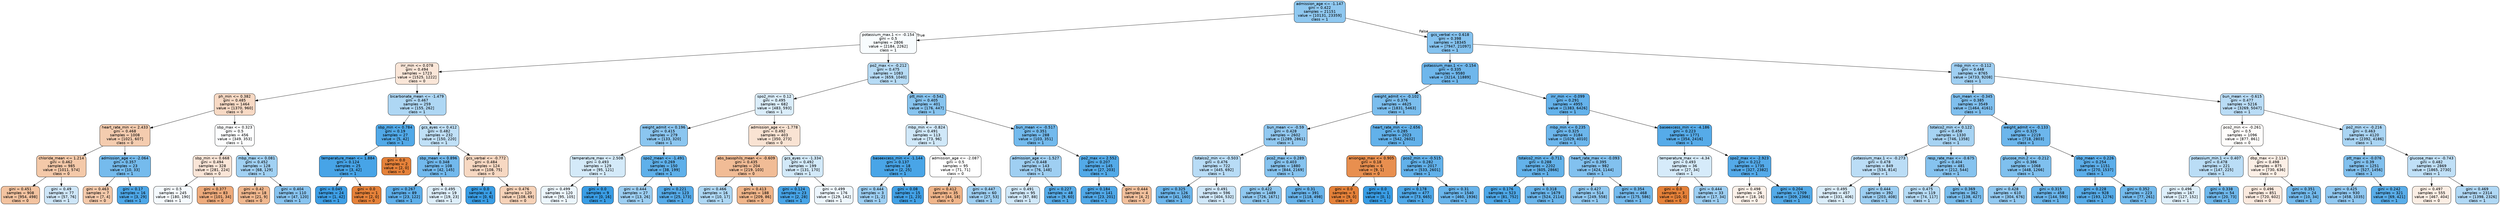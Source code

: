 digraph Tree {
node [shape=box, style="filled, rounded", color="black", fontname="helvetica"] ;
edge [fontname="helvetica"] ;
0 [label="admission_age <= -1.147\ngini = 0.422\nsamples = 21151\nvalue = [10131, 23359]\nclass = 1", fillcolor="#8fc8f0"] ;
1 [label="potassium_max.1 <= -0.154\ngini = 0.5\nsamples = 2806\nvalue = [2184, 2262]\nclass = 1", fillcolor="#f8fcfe"] ;
0 -> 1 [labeldistance=2.5, labelangle=45, headlabel="True"] ;
2 [label="inr_min <= 0.078\ngini = 0.494\nsamples = 1723\nvalue = [1525, 1222]\nclass = 0", fillcolor="#fae6d8"] ;
1 -> 2 ;
3 [label="ph_min <= 0.382\ngini = 0.485\nsamples = 1464\nvalue = [1370, 960]\nclass = 0", fillcolor="#f7d9c4"] ;
2 -> 3 ;
4 [label="heart_rate_min <= 2.433\ngini = 0.468\nsamples = 1008\nvalue = [1021, 607]\nclass = 0", fillcolor="#f4ccaf"] ;
3 -> 4 ;
5 [label="chloride_mean <= 1.214\ngini = 0.462\nsamples = 985\nvalue = [1011, 574]\nclass = 0", fillcolor="#f4c9a9"] ;
4 -> 5 ;
6 [label="gini = 0.451\nsamples = 908\nvalue = [954, 498]\nclass = 0", fillcolor="#f3c3a0"] ;
5 -> 6 ;
7 [label="gini = 0.49\nsamples = 77\nvalue = [57, 76]\nclass = 1", fillcolor="#cee6f8"] ;
5 -> 7 ;
8 [label="admission_age <= -2.064\ngini = 0.357\nsamples = 23\nvalue = [10, 33]\nclass = 1", fillcolor="#75bbed"] ;
4 -> 8 ;
9 [label="gini = 0.463\nsamples = 7\nvalue = [7, 4]\nclass = 0", fillcolor="#f4c9aa"] ;
8 -> 9 ;
10 [label="gini = 0.17\nsamples = 16\nvalue = [3, 29]\nclass = 1", fillcolor="#4da7e8"] ;
8 -> 10 ;
11 [label="sbp_max <= 0.323\ngini = 0.5\nsamples = 456\nvalue = [349, 353]\nclass = 1", fillcolor="#fdfeff"] ;
3 -> 11 ;
12 [label="sbp_min <= 0.668\ngini = 0.494\nsamples = 328\nvalue = [281, 224]\nclass = 0", fillcolor="#fae5d7"] ;
11 -> 12 ;
13 [label="gini = 0.5\nsamples = 245\nvalue = [180, 190]\nclass = 1", fillcolor="#f5fafe"] ;
12 -> 13 ;
14 [label="gini = 0.377\nsamples = 83\nvalue = [101, 34]\nclass = 0", fillcolor="#eeab7c"] ;
12 -> 14 ;
15 [label="mbp_max <= 0.081\ngini = 0.452\nsamples = 128\nvalue = [68, 129]\nclass = 1", fillcolor="#a1d1f3"] ;
11 -> 15 ;
16 [label="gini = 0.42\nsamples = 18\nvalue = [21, 9]\nclass = 0", fillcolor="#f0b78e"] ;
15 -> 16 ;
17 [label="gini = 0.404\nsamples = 110\nvalue = [47, 120]\nclass = 1", fillcolor="#87c3ef"] ;
15 -> 17 ;
18 [label="bicarbonate_mean <= -1.479\ngini = 0.467\nsamples = 259\nvalue = [155, 262]\nclass = 1", fillcolor="#aed7f4"] ;
2 -> 18 ;
19 [label="sbp_min <= 0.784\ngini = 0.19\nsamples = 27\nvalue = [5, 42]\nclass = 1", fillcolor="#51a9e8"] ;
18 -> 19 ;
20 [label="temperature_mean <= 1.884\ngini = 0.124\nsamples = 25\nvalue = [3, 42]\nclass = 1", fillcolor="#47a4e7"] ;
19 -> 20 ;
21 [label="gini = 0.045\nsamples = 24\nvalue = [1, 42]\nclass = 1", fillcolor="#3e9fe6"] ;
20 -> 21 ;
22 [label="gini = 0.0\nsamples = 1\nvalue = [2, 0]\nclass = 0", fillcolor="#e58139"] ;
20 -> 22 ;
23 [label="gini = 0.0\nsamples = 2\nvalue = [2, 0]\nclass = 0", fillcolor="#e58139"] ;
19 -> 23 ;
24 [label="gcs_eyes <= 0.412\ngini = 0.482\nsamples = 232\nvalue = [150, 220]\nclass = 1", fillcolor="#c0e0f7"] ;
18 -> 24 ;
25 [label="sbp_mean <= 0.896\ngini = 0.348\nsamples = 108\nvalue = [42, 145]\nclass = 1", fillcolor="#72b9ed"] ;
24 -> 25 ;
26 [label="gini = 0.267\nsamples = 89\nvalue = [23, 122]\nclass = 1", fillcolor="#5eafea"] ;
25 -> 26 ;
27 [label="gini = 0.495\nsamples = 19\nvalue = [19, 23]\nclass = 1", fillcolor="#ddeefa"] ;
25 -> 27 ;
28 [label="gcs_verbal <= -0.772\ngini = 0.484\nsamples = 124\nvalue = [108, 75]\nclass = 0", fillcolor="#f7d8c2"] ;
24 -> 28 ;
29 [label="gini = 0.0\nsamples = 4\nvalue = [0, 6]\nclass = 1", fillcolor="#399de5"] ;
28 -> 29 ;
30 [label="gini = 0.476\nsamples = 120\nvalue = [108, 69]\nclass = 0", fillcolor="#f6d2b8"] ;
28 -> 30 ;
31 [label="po2_max <= -0.212\ngini = 0.475\nsamples = 1083\nvalue = [659, 1040]\nclass = 1", fillcolor="#b6dbf5"] ;
1 -> 31 ;
32 [label="spo2_min <= 0.12\ngini = 0.495\nsamples = 682\nvalue = [483, 593]\nclass = 1", fillcolor="#daedfa"] ;
31 -> 32 ;
33 [label="weight_admit <= 0.196\ngini = 0.415\nsamples = 279\nvalue = [133, 320]\nclass = 1", fillcolor="#8bc6f0"] ;
32 -> 33 ;
34 [label="temperature_max <= 2.508\ngini = 0.493\nsamples = 129\nvalue = [95, 121]\nclass = 1", fillcolor="#d4eaf9"] ;
33 -> 34 ;
35 [label="gini = 0.499\nsamples = 120\nvalue = [95, 105]\nclass = 1", fillcolor="#ecf6fd"] ;
34 -> 35 ;
36 [label="gini = 0.0\nsamples = 9\nvalue = [0, 16]\nclass = 1", fillcolor="#399de5"] ;
34 -> 36 ;
37 [label="spo2_mean <= -1.491\ngini = 0.269\nsamples = 150\nvalue = [38, 199]\nclass = 1", fillcolor="#5fb0ea"] ;
33 -> 37 ;
38 [label="gini = 0.444\nsamples = 27\nvalue = [13, 26]\nclass = 1", fillcolor="#9ccef2"] ;
37 -> 38 ;
39 [label="gini = 0.221\nsamples = 123\nvalue = [25, 173]\nclass = 1", fillcolor="#56abe9"] ;
37 -> 39 ;
40 [label="admission_age <= -1.778\ngini = 0.492\nsamples = 403\nvalue = [350, 273]\nclass = 0", fillcolor="#f9e3d3"] ;
32 -> 40 ;
41 [label="abs_basophils_mean <= -0.609\ngini = 0.435\nsamples = 204\nvalue = [219, 103]\nclass = 0", fillcolor="#f1bc96"] ;
40 -> 41 ;
42 [label="gini = 0.466\nsamples = 16\nvalue = [10, 17]\nclass = 1", fillcolor="#add7f4"] ;
41 -> 42 ;
43 [label="gini = 0.413\nsamples = 188\nvalue = [209, 86]\nclass = 0", fillcolor="#f0b58a"] ;
41 -> 43 ;
44 [label="gcs_eyes <= -1.334\ngini = 0.492\nsamples = 199\nvalue = [131, 170]\nclass = 1", fillcolor="#d2e9f9"] ;
40 -> 44 ;
45 [label="gini = 0.124\nsamples = 23\nvalue = [2, 28]\nclass = 1", fillcolor="#47a4e7"] ;
44 -> 45 ;
46 [label="gini = 0.499\nsamples = 176\nvalue = [129, 142]\nclass = 1", fillcolor="#edf6fd"] ;
44 -> 46 ;
47 [label="ptt_min <= -0.542\ngini = 0.405\nsamples = 401\nvalue = [176, 447]\nclass = 1", fillcolor="#87c4ef"] ;
31 -> 47 ;
48 [label="mbp_min <= -0.824\ngini = 0.491\nsamples = 113\nvalue = [73, 96]\nclass = 1", fillcolor="#d0e8f9"] ;
47 -> 48 ;
49 [label="baseexcess_min <= -1.144\ngini = 0.137\nsamples = 18\nvalue = [2, 25]\nclass = 1", fillcolor="#49a5e7"] ;
48 -> 49 ;
50 [label="gini = 0.444\nsamples = 3\nvalue = [1, 2]\nclass = 1", fillcolor="#9ccef2"] ;
49 -> 50 ;
51 [label="gini = 0.08\nsamples = 15\nvalue = [1, 23]\nclass = 1", fillcolor="#42a1e6"] ;
49 -> 51 ;
52 [label="admission_age <= -2.087\ngini = 0.5\nsamples = 95\nvalue = [71, 71]\nclass = 0", fillcolor="#ffffff"] ;
48 -> 52 ;
53 [label="gini = 0.412\nsamples = 35\nvalue = [44, 18]\nclass = 0", fillcolor="#f0b58a"] ;
52 -> 53 ;
54 [label="gini = 0.447\nsamples = 60\nvalue = [27, 53]\nclass = 1", fillcolor="#9ecff2"] ;
52 -> 54 ;
55 [label="bun_mean <= -0.517\ngini = 0.351\nsamples = 288\nvalue = [103, 351]\nclass = 1", fillcolor="#73baed"] ;
47 -> 55 ;
56 [label="admission_age <= -1.527\ngini = 0.448\nsamples = 143\nvalue = [76, 148]\nclass = 1", fillcolor="#9fcff2"] ;
55 -> 56 ;
57 [label="gini = 0.491\nsamples = 95\nvalue = [67, 88]\nclass = 1", fillcolor="#d0e8f9"] ;
56 -> 57 ;
58 [label="gini = 0.227\nsamples = 48\nvalue = [9, 60]\nclass = 1", fillcolor="#57ace9"] ;
56 -> 58 ;
59 [label="po2_max <= 2.552\ngini = 0.207\nsamples = 145\nvalue = [27, 203]\nclass = 1", fillcolor="#53aae8"] ;
55 -> 59 ;
60 [label="gini = 0.184\nsamples = 141\nvalue = [23, 201]\nclass = 1", fillcolor="#50a8e8"] ;
59 -> 60 ;
61 [label="gini = 0.444\nsamples = 4\nvalue = [4, 2]\nclass = 0", fillcolor="#f2c09c"] ;
59 -> 61 ;
62 [label="gcs_verbal <= 0.618\ngini = 0.398\nsamples = 18345\nvalue = [7947, 21097]\nclass = 1", fillcolor="#84c2ef"] ;
0 -> 62 [labeldistance=2.5, labelangle=-45, headlabel="False"] ;
63 [label="potassium_max.1 <= -0.154\ngini = 0.335\nsamples = 9580\nvalue = [3214, 11889]\nclass = 1", fillcolor="#6fb7ec"] ;
62 -> 63 ;
64 [label="weight_admit <= -0.102\ngini = 0.376\nsamples = 4625\nvalue = [1831, 5463]\nclass = 1", fillcolor="#7bbeee"] ;
63 -> 64 ;
65 [label="bun_mean <= -0.59\ngini = 0.428\nsamples = 2602\nvalue = [1289, 2861]\nclass = 1", fillcolor="#92c9f1"] ;
64 -> 65 ;
66 [label="totalco2_min <= -0.503\ngini = 0.476\nsamples = 722\nvalue = [445, 692]\nclass = 1", fillcolor="#b8dcf6"] ;
65 -> 66 ;
67 [label="gini = 0.325\nsamples = 126\nvalue = [41, 160]\nclass = 1", fillcolor="#6cb6ec"] ;
66 -> 67 ;
68 [label="gini = 0.491\nsamples = 596\nvalue = [404, 532]\nclass = 1", fillcolor="#cfe7f9"] ;
66 -> 68 ;
69 [label="pco2_max <= 0.289\ngini = 0.403\nsamples = 1880\nvalue = [844, 2169]\nclass = 1", fillcolor="#86c3ef"] ;
65 -> 69 ;
70 [label="gini = 0.422\nsamples = 1489\nvalue = [726, 1671]\nclass = 1", fillcolor="#8fc8f0"] ;
69 -> 70 ;
71 [label="gini = 0.31\nsamples = 391\nvalue = [118, 498]\nclass = 1", fillcolor="#68b4eb"] ;
69 -> 71 ;
72 [label="heart_rate_min <= -2.656\ngini = 0.285\nsamples = 2023\nvalue = [542, 2602]\nclass = 1", fillcolor="#62b1ea"] ;
64 -> 72 ;
73 [label="aniongap_max <= 0.905\ngini = 0.18\nsamples = 6\nvalue = [9, 1]\nclass = 0", fillcolor="#e88f4f"] ;
72 -> 73 ;
74 [label="gini = 0.0\nsamples = 5\nvalue = [9, 0]\nclass = 0", fillcolor="#e58139"] ;
73 -> 74 ;
75 [label="gini = 0.0\nsamples = 1\nvalue = [0, 1]\nclass = 1", fillcolor="#399de5"] ;
73 -> 75 ;
76 [label="pco2_min <= -0.515\ngini = 0.282\nsamples = 2017\nvalue = [533, 2601]\nclass = 1", fillcolor="#62b1ea"] ;
72 -> 76 ;
77 [label="gini = 0.178\nsamples = 477\nvalue = [73, 665]\nclass = 1", fillcolor="#4fa8e8"] ;
76 -> 77 ;
78 [label="gini = 0.31\nsamples = 1540\nvalue = [460, 1936]\nclass = 1", fillcolor="#68b4eb"] ;
76 -> 78 ;
79 [label="inr_min <= -0.099\ngini = 0.291\nsamples = 4955\nvalue = [1383, 6426]\nclass = 1", fillcolor="#64b2eb"] ;
63 -> 79 ;
80 [label="mbp_min <= 0.235\ngini = 0.325\nsamples = 3184\nvalue = [1029, 4010]\nclass = 1", fillcolor="#6cb6ec"] ;
79 -> 80 ;
81 [label="totalco2_min <= -0.711\ngini = 0.288\nsamples = 2202\nvalue = [605, 2866]\nclass = 1", fillcolor="#63b2ea"] ;
80 -> 81 ;
82 [label="gini = 0.176\nsamples = 523\nvalue = [81, 752]\nclass = 1", fillcolor="#4ea8e8"] ;
81 -> 82 ;
83 [label="gini = 0.318\nsamples = 1679\nvalue = [524, 2114]\nclass = 1", fillcolor="#6ab5eb"] ;
81 -> 83 ;
84 [label="heart_rate_max <= -0.093\ngini = 0.395\nsamples = 982\nvalue = [424, 1144]\nclass = 1", fillcolor="#82c1ef"] ;
80 -> 84 ;
85 [label="gini = 0.427\nsamples = 514\nvalue = [249, 558]\nclass = 1", fillcolor="#91c9f1"] ;
84 -> 85 ;
86 [label="gini = 0.354\nsamples = 468\nvalue = [175, 586]\nclass = 1", fillcolor="#74baed"] ;
84 -> 86 ;
87 [label="baseexcess_min <= -4.186\ngini = 0.223\nsamples = 1771\nvalue = [354, 2416]\nclass = 1", fillcolor="#56abe9"] ;
79 -> 87 ;
88 [label="temperature_max <= -4.34\ngini = 0.493\nsamples = 36\nvalue = [27, 34]\nclass = 1", fillcolor="#d6ebfa"] ;
87 -> 88 ;
89 [label="gini = 0.0\nsamples = 3\nvalue = [10, 0]\nclass = 0", fillcolor="#e58139"] ;
88 -> 89 ;
90 [label="gini = 0.444\nsamples = 33\nvalue = [17, 34]\nclass = 1", fillcolor="#9ccef2"] ;
88 -> 90 ;
91 [label="spo2_max <= -2.923\ngini = 0.212\nsamples = 1735\nvalue = [327, 2382]\nclass = 1", fillcolor="#54aae9"] ;
87 -> 91 ;
92 [label="gini = 0.498\nsamples = 26\nvalue = [18, 16]\nclass = 0", fillcolor="#fcf1e9"] ;
91 -> 92 ;
93 [label="gini = 0.204\nsamples = 1709\nvalue = [309, 2366]\nclass = 1", fillcolor="#53aae8"] ;
91 -> 93 ;
94 [label="mbp_min <= -0.112\ngini = 0.448\nsamples = 8765\nvalue = [4733, 9208]\nclass = 1", fillcolor="#9fcff2"] ;
62 -> 94 ;
95 [label="bun_mean <= -0.345\ngini = 0.385\nsamples = 3549\nvalue = [1464, 4161]\nclass = 1", fillcolor="#7fbfee"] ;
94 -> 95 ;
96 [label="totalco2_min <= 0.122\ngini = 0.458\nsamples = 1330\nvalue = [746, 1358]\nclass = 1", fillcolor="#a6d3f3"] ;
95 -> 96 ;
97 [label="potassium_max.1 <= -0.273\ngini = 0.478\nsamples = 849\nvalue = [534, 814]\nclass = 1", fillcolor="#bbddf6"] ;
96 -> 97 ;
98 [label="gini = 0.495\nsamples = 457\nvalue = [331, 406]\nclass = 1", fillcolor="#daedfa"] ;
97 -> 98 ;
99 [label="gini = 0.444\nsamples = 392\nvalue = [203, 408]\nclass = 1", fillcolor="#9ccef2"] ;
97 -> 99 ;
100 [label="resp_rate_max <= -0.675\ngini = 0.404\nsamples = 481\nvalue = [212, 544]\nclass = 1", fillcolor="#86c3ef"] ;
96 -> 100 ;
101 [label="gini = 0.475\nsamples = 119\nvalue = [74, 117]\nclass = 1", fillcolor="#b6dbf5"] ;
100 -> 101 ;
102 [label="gini = 0.369\nsamples = 362\nvalue = [138, 427]\nclass = 1", fillcolor="#79bded"] ;
100 -> 102 ;
103 [label="weight_admit <= -0.133\ngini = 0.325\nsamples = 2219\nvalue = [718, 2803]\nclass = 1", fillcolor="#6cb6ec"] ;
95 -> 103 ;
104 [label="glucose_min.2 <= -0.212\ngini = 0.386\nsamples = 1068\nvalue = [448, 1266]\nclass = 1", fillcolor="#7fc0ee"] ;
103 -> 104 ;
105 [label="gini = 0.428\nsamples = 610\nvalue = [304, 676]\nclass = 1", fillcolor="#92c9f1"] ;
104 -> 105 ;
106 [label="gini = 0.315\nsamples = 458\nvalue = [144, 590]\nclass = 1", fillcolor="#69b5eb"] ;
104 -> 106 ;
107 [label="sbp_mean <= 0.226\ngini = 0.254\nsamples = 1151\nvalue = [270, 1537]\nclass = 1", fillcolor="#5caeea"] ;
103 -> 107 ;
108 [label="gini = 0.228\nsamples = 928\nvalue = [193, 1276]\nclass = 1", fillcolor="#57ace9"] ;
107 -> 108 ;
109 [label="gini = 0.352\nsamples = 223\nvalue = [77, 261]\nclass = 1", fillcolor="#73baed"] ;
107 -> 109 ;
110 [label="bun_mean <= -0.615\ngini = 0.477\nsamples = 5216\nvalue = [3269, 5047]\nclass = 1", fillcolor="#b9dcf6"] ;
94 -> 110 ;
111 [label="pco2_min <= -0.261\ngini = 0.5\nsamples = 1096\nvalue = [877, 861]\nclass = 0", fillcolor="#fffdfb"] ;
110 -> 111 ;
112 [label="potassium_min.1 <= 0.407\ngini = 0.478\nsamples = 221\nvalue = [147, 225]\nclass = 1", fillcolor="#baddf6"] ;
111 -> 112 ;
113 [label="gini = 0.496\nsamples = 167\nvalue = [127, 152]\nclass = 1", fillcolor="#deeffb"] ;
112 -> 113 ;
114 [label="gini = 0.338\nsamples = 54\nvalue = [20, 73]\nclass = 1", fillcolor="#6fb8ec"] ;
112 -> 114 ;
115 [label="dbp_max <= 2.114\ngini = 0.498\nsamples = 875\nvalue = [730, 636]\nclass = 0", fillcolor="#fcefe6"] ;
111 -> 115 ;
116 [label="gini = 0.496\nsamples = 851\nvalue = [720, 602]\nclass = 0", fillcolor="#fbeadf"] ;
115 -> 116 ;
117 [label="gini = 0.351\nsamples = 24\nvalue = [10, 34]\nclass = 1", fillcolor="#73baed"] ;
115 -> 117 ;
118 [label="po2_min <= -0.216\ngini = 0.463\nsamples = 4120\nvalue = [2392, 4186]\nclass = 1", fillcolor="#aad5f4"] ;
110 -> 118 ;
119 [label="ptt_max <= -0.076\ngini = 0.39\nsamples = 1251\nvalue = [527, 1456]\nclass = 1", fillcolor="#81c0ee"] ;
118 -> 119 ;
120 [label="gini = 0.425\nsamples = 930\nvalue = [458, 1035]\nclass = 1", fillcolor="#91c8f1"] ;
119 -> 120 ;
121 [label="gini = 0.242\nsamples = 321\nvalue = [69, 421]\nclass = 1", fillcolor="#59ade9"] ;
119 -> 121 ;
122 [label="glucose_max <= -0.743\ngini = 0.482\nsamples = 2869\nvalue = [1865, 2730]\nclass = 1", fillcolor="#c0e0f7"] ;
118 -> 122 ;
123 [label="gini = 0.497\nsamples = 555\nvalue = [467, 404]\nclass = 0", fillcolor="#fbeee4"] ;
122 -> 123 ;
124 [label="gini = 0.469\nsamples = 2314\nvalue = [1398, 2326]\nclass = 1", fillcolor="#b0d8f5"] ;
122 -> 124 ;
}